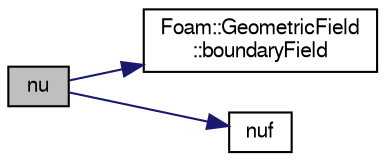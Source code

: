 digraph "nu"
{
  bgcolor="transparent";
  edge [fontname="FreeSans",fontsize="10",labelfontname="FreeSans",labelfontsize="10"];
  node [fontname="FreeSans",fontsize="10",shape=record];
  rankdir="LR";
  Node52 [label="nu",height=0.2,width=0.4,color="black", fillcolor="grey75", style="filled", fontcolor="black"];
  Node52 -> Node53 [color="midnightblue",fontsize="10",style="solid",fontname="FreeSans"];
  Node53 [label="Foam::GeometricField\l::boundaryField",height=0.2,width=0.4,color="black",URL="$a22434.html#a3c6c1a789b48ea0c5e8bff64f9c14f2d",tooltip="Return reference to GeometricBoundaryField. "];
  Node52 -> Node54 [color="midnightblue",fontsize="10",style="solid",fontname="FreeSans"];
  Node54 [label="nuf",height=0.2,width=0.4,color="black",URL="$a31978.html#acff2f84f1f2b5ef445c1d83b922080ca",tooltip="Return the face-interpolated dynamic laminar viscosity. "];
}
